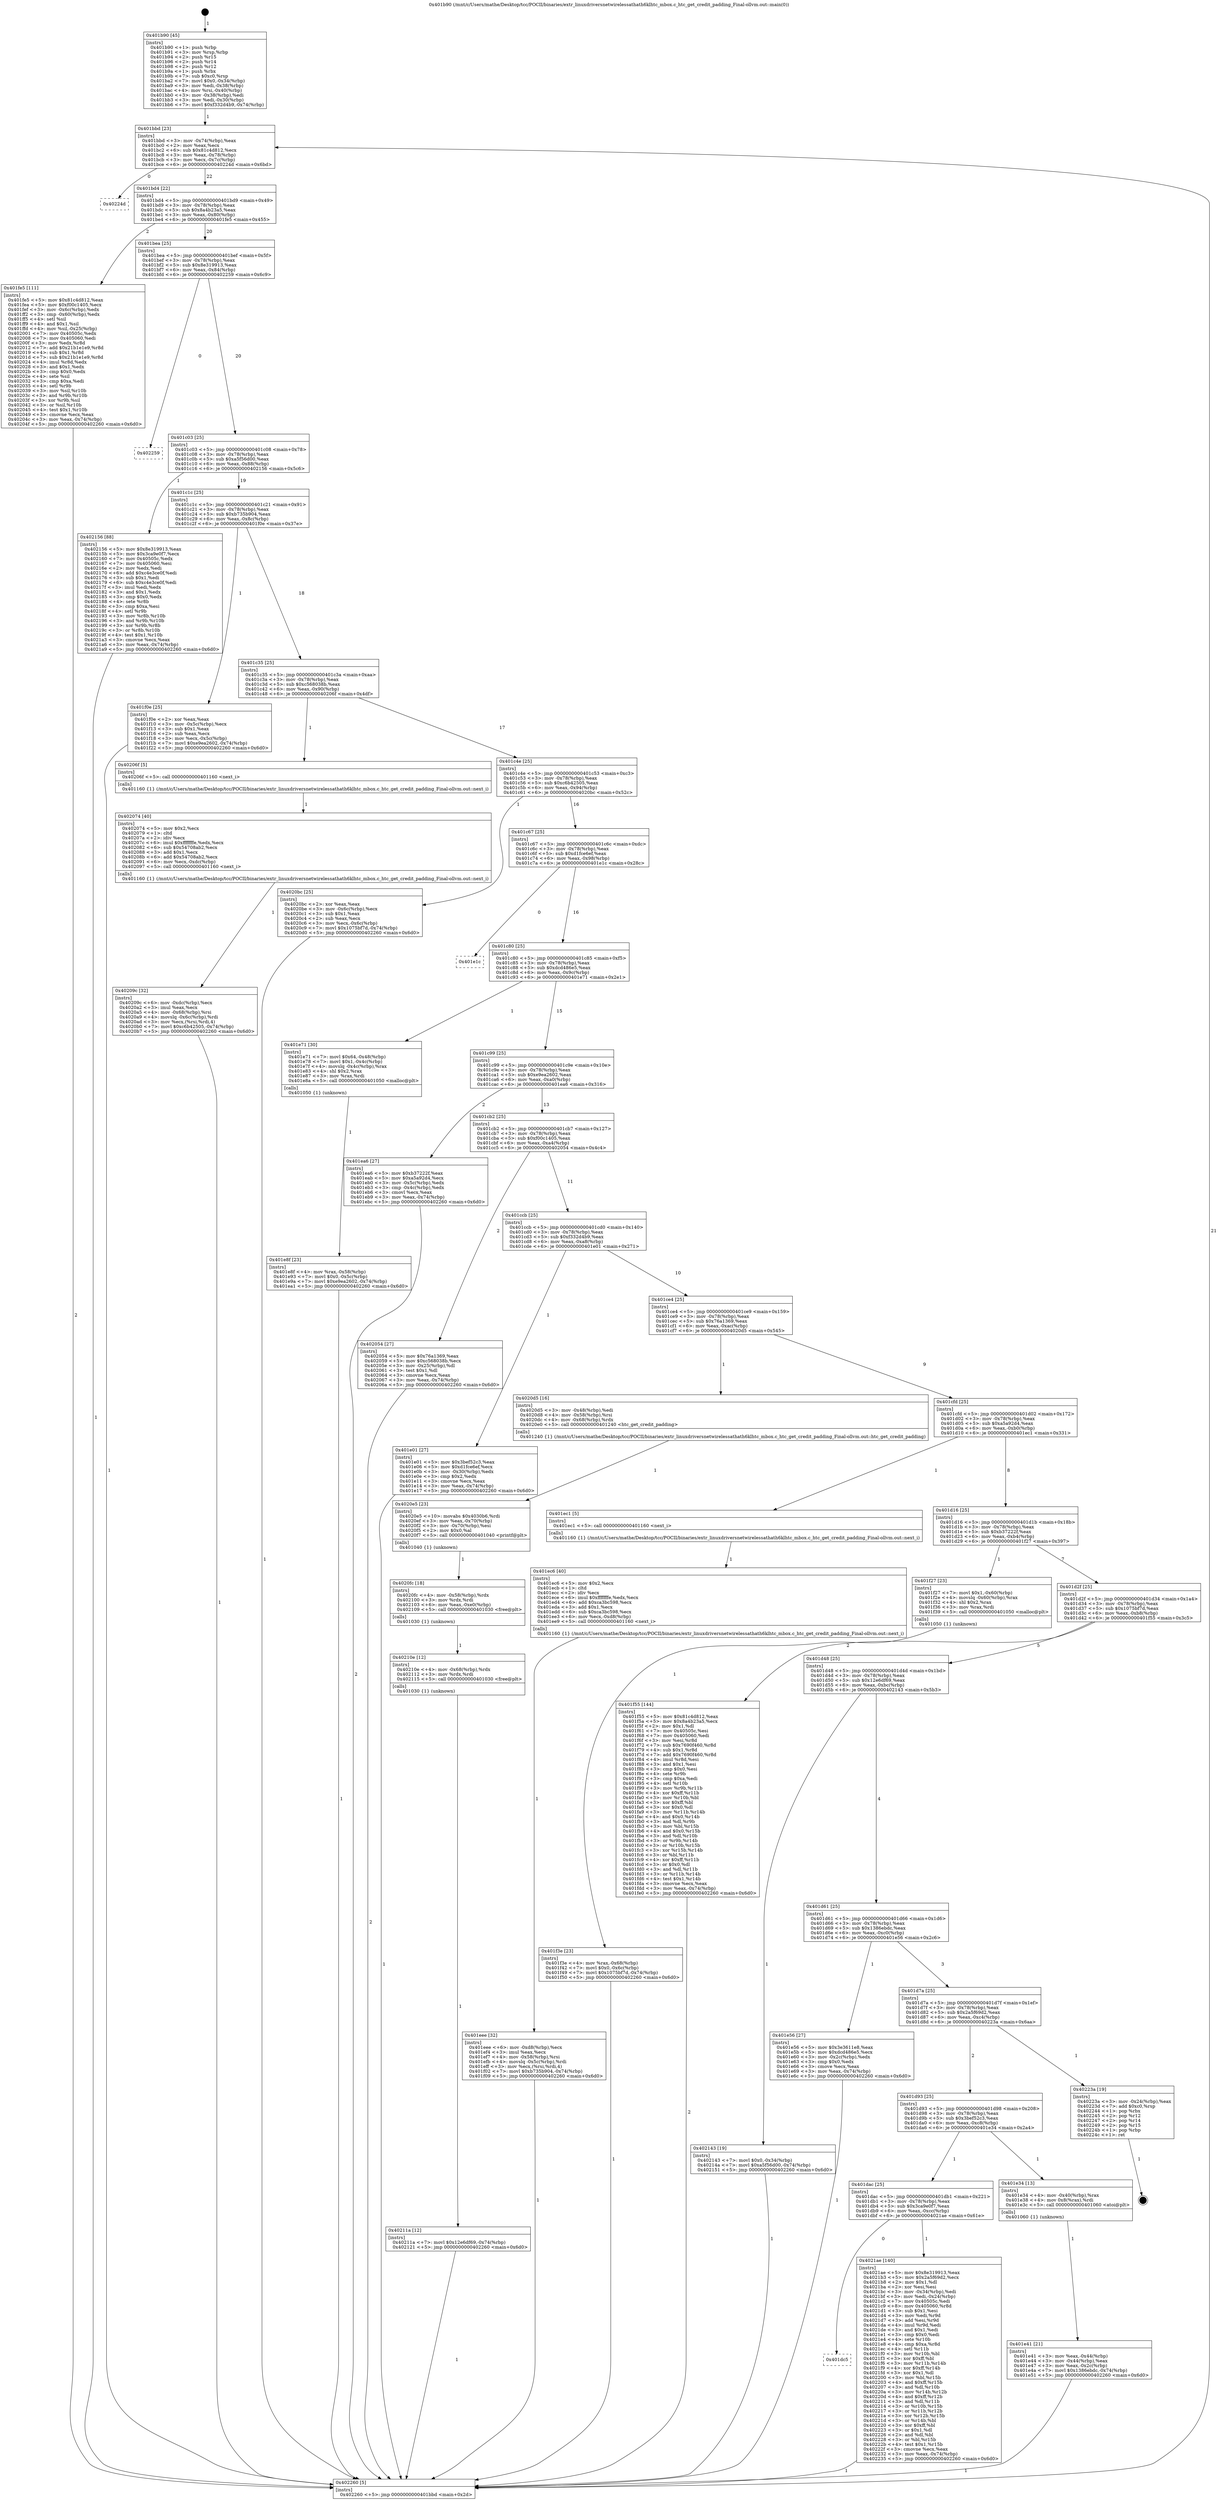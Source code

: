 digraph "0x401b90" {
  label = "0x401b90 (/mnt/c/Users/mathe/Desktop/tcc/POCII/binaries/extr_linuxdriversnetwirelessathath6klhtc_mbox.c_htc_get_credit_padding_Final-ollvm.out::main(0))"
  labelloc = "t"
  node[shape=record]

  Entry [label="",width=0.3,height=0.3,shape=circle,fillcolor=black,style=filled]
  "0x401bbd" [label="{
     0x401bbd [23]\l
     | [instrs]\l
     &nbsp;&nbsp;0x401bbd \<+3\>: mov -0x74(%rbp),%eax\l
     &nbsp;&nbsp;0x401bc0 \<+2\>: mov %eax,%ecx\l
     &nbsp;&nbsp;0x401bc2 \<+6\>: sub $0x81c4d812,%ecx\l
     &nbsp;&nbsp;0x401bc8 \<+3\>: mov %eax,-0x78(%rbp)\l
     &nbsp;&nbsp;0x401bcb \<+3\>: mov %ecx,-0x7c(%rbp)\l
     &nbsp;&nbsp;0x401bce \<+6\>: je 000000000040224d \<main+0x6bd\>\l
  }"]
  "0x40224d" [label="{
     0x40224d\l
  }", style=dashed]
  "0x401bd4" [label="{
     0x401bd4 [22]\l
     | [instrs]\l
     &nbsp;&nbsp;0x401bd4 \<+5\>: jmp 0000000000401bd9 \<main+0x49\>\l
     &nbsp;&nbsp;0x401bd9 \<+3\>: mov -0x78(%rbp),%eax\l
     &nbsp;&nbsp;0x401bdc \<+5\>: sub $0x8a4b23a5,%eax\l
     &nbsp;&nbsp;0x401be1 \<+3\>: mov %eax,-0x80(%rbp)\l
     &nbsp;&nbsp;0x401be4 \<+6\>: je 0000000000401fe5 \<main+0x455\>\l
  }"]
  Exit [label="",width=0.3,height=0.3,shape=circle,fillcolor=black,style=filled,peripheries=2]
  "0x401fe5" [label="{
     0x401fe5 [111]\l
     | [instrs]\l
     &nbsp;&nbsp;0x401fe5 \<+5\>: mov $0x81c4d812,%eax\l
     &nbsp;&nbsp;0x401fea \<+5\>: mov $0xf00c1405,%ecx\l
     &nbsp;&nbsp;0x401fef \<+3\>: mov -0x6c(%rbp),%edx\l
     &nbsp;&nbsp;0x401ff2 \<+3\>: cmp -0x60(%rbp),%edx\l
     &nbsp;&nbsp;0x401ff5 \<+4\>: setl %sil\l
     &nbsp;&nbsp;0x401ff9 \<+4\>: and $0x1,%sil\l
     &nbsp;&nbsp;0x401ffd \<+4\>: mov %sil,-0x25(%rbp)\l
     &nbsp;&nbsp;0x402001 \<+7\>: mov 0x40505c,%edx\l
     &nbsp;&nbsp;0x402008 \<+7\>: mov 0x405060,%edi\l
     &nbsp;&nbsp;0x40200f \<+3\>: mov %edx,%r8d\l
     &nbsp;&nbsp;0x402012 \<+7\>: add $0x21b1e1e9,%r8d\l
     &nbsp;&nbsp;0x402019 \<+4\>: sub $0x1,%r8d\l
     &nbsp;&nbsp;0x40201d \<+7\>: sub $0x21b1e1e9,%r8d\l
     &nbsp;&nbsp;0x402024 \<+4\>: imul %r8d,%edx\l
     &nbsp;&nbsp;0x402028 \<+3\>: and $0x1,%edx\l
     &nbsp;&nbsp;0x40202b \<+3\>: cmp $0x0,%edx\l
     &nbsp;&nbsp;0x40202e \<+4\>: sete %sil\l
     &nbsp;&nbsp;0x402032 \<+3\>: cmp $0xa,%edi\l
     &nbsp;&nbsp;0x402035 \<+4\>: setl %r9b\l
     &nbsp;&nbsp;0x402039 \<+3\>: mov %sil,%r10b\l
     &nbsp;&nbsp;0x40203c \<+3\>: and %r9b,%r10b\l
     &nbsp;&nbsp;0x40203f \<+3\>: xor %r9b,%sil\l
     &nbsp;&nbsp;0x402042 \<+3\>: or %sil,%r10b\l
     &nbsp;&nbsp;0x402045 \<+4\>: test $0x1,%r10b\l
     &nbsp;&nbsp;0x402049 \<+3\>: cmovne %ecx,%eax\l
     &nbsp;&nbsp;0x40204c \<+3\>: mov %eax,-0x74(%rbp)\l
     &nbsp;&nbsp;0x40204f \<+5\>: jmp 0000000000402260 \<main+0x6d0\>\l
  }"]
  "0x401bea" [label="{
     0x401bea [25]\l
     | [instrs]\l
     &nbsp;&nbsp;0x401bea \<+5\>: jmp 0000000000401bef \<main+0x5f\>\l
     &nbsp;&nbsp;0x401bef \<+3\>: mov -0x78(%rbp),%eax\l
     &nbsp;&nbsp;0x401bf2 \<+5\>: sub $0x8e319913,%eax\l
     &nbsp;&nbsp;0x401bf7 \<+6\>: mov %eax,-0x84(%rbp)\l
     &nbsp;&nbsp;0x401bfd \<+6\>: je 0000000000402259 \<main+0x6c9\>\l
  }"]
  "0x401dc5" [label="{
     0x401dc5\l
  }", style=dashed]
  "0x402259" [label="{
     0x402259\l
  }", style=dashed]
  "0x401c03" [label="{
     0x401c03 [25]\l
     | [instrs]\l
     &nbsp;&nbsp;0x401c03 \<+5\>: jmp 0000000000401c08 \<main+0x78\>\l
     &nbsp;&nbsp;0x401c08 \<+3\>: mov -0x78(%rbp),%eax\l
     &nbsp;&nbsp;0x401c0b \<+5\>: sub $0xa5f56d00,%eax\l
     &nbsp;&nbsp;0x401c10 \<+6\>: mov %eax,-0x88(%rbp)\l
     &nbsp;&nbsp;0x401c16 \<+6\>: je 0000000000402156 \<main+0x5c6\>\l
  }"]
  "0x4021ae" [label="{
     0x4021ae [140]\l
     | [instrs]\l
     &nbsp;&nbsp;0x4021ae \<+5\>: mov $0x8e319913,%eax\l
     &nbsp;&nbsp;0x4021b3 \<+5\>: mov $0x2a5f69d2,%ecx\l
     &nbsp;&nbsp;0x4021b8 \<+2\>: mov $0x1,%dl\l
     &nbsp;&nbsp;0x4021ba \<+2\>: xor %esi,%esi\l
     &nbsp;&nbsp;0x4021bc \<+3\>: mov -0x34(%rbp),%edi\l
     &nbsp;&nbsp;0x4021bf \<+3\>: mov %edi,-0x24(%rbp)\l
     &nbsp;&nbsp;0x4021c2 \<+7\>: mov 0x40505c,%edi\l
     &nbsp;&nbsp;0x4021c9 \<+8\>: mov 0x405060,%r8d\l
     &nbsp;&nbsp;0x4021d1 \<+3\>: sub $0x1,%esi\l
     &nbsp;&nbsp;0x4021d4 \<+3\>: mov %edi,%r9d\l
     &nbsp;&nbsp;0x4021d7 \<+3\>: add %esi,%r9d\l
     &nbsp;&nbsp;0x4021da \<+4\>: imul %r9d,%edi\l
     &nbsp;&nbsp;0x4021de \<+3\>: and $0x1,%edi\l
     &nbsp;&nbsp;0x4021e1 \<+3\>: cmp $0x0,%edi\l
     &nbsp;&nbsp;0x4021e4 \<+4\>: sete %r10b\l
     &nbsp;&nbsp;0x4021e8 \<+4\>: cmp $0xa,%r8d\l
     &nbsp;&nbsp;0x4021ec \<+4\>: setl %r11b\l
     &nbsp;&nbsp;0x4021f0 \<+3\>: mov %r10b,%bl\l
     &nbsp;&nbsp;0x4021f3 \<+3\>: xor $0xff,%bl\l
     &nbsp;&nbsp;0x4021f6 \<+3\>: mov %r11b,%r14b\l
     &nbsp;&nbsp;0x4021f9 \<+4\>: xor $0xff,%r14b\l
     &nbsp;&nbsp;0x4021fd \<+3\>: xor $0x1,%dl\l
     &nbsp;&nbsp;0x402200 \<+3\>: mov %bl,%r15b\l
     &nbsp;&nbsp;0x402203 \<+4\>: and $0xff,%r15b\l
     &nbsp;&nbsp;0x402207 \<+3\>: and %dl,%r10b\l
     &nbsp;&nbsp;0x40220a \<+3\>: mov %r14b,%r12b\l
     &nbsp;&nbsp;0x40220d \<+4\>: and $0xff,%r12b\l
     &nbsp;&nbsp;0x402211 \<+3\>: and %dl,%r11b\l
     &nbsp;&nbsp;0x402214 \<+3\>: or %r10b,%r15b\l
     &nbsp;&nbsp;0x402217 \<+3\>: or %r11b,%r12b\l
     &nbsp;&nbsp;0x40221a \<+3\>: xor %r12b,%r15b\l
     &nbsp;&nbsp;0x40221d \<+3\>: or %r14b,%bl\l
     &nbsp;&nbsp;0x402220 \<+3\>: xor $0xff,%bl\l
     &nbsp;&nbsp;0x402223 \<+3\>: or $0x1,%dl\l
     &nbsp;&nbsp;0x402226 \<+2\>: and %dl,%bl\l
     &nbsp;&nbsp;0x402228 \<+3\>: or %bl,%r15b\l
     &nbsp;&nbsp;0x40222b \<+4\>: test $0x1,%r15b\l
     &nbsp;&nbsp;0x40222f \<+3\>: cmovne %ecx,%eax\l
     &nbsp;&nbsp;0x402232 \<+3\>: mov %eax,-0x74(%rbp)\l
     &nbsp;&nbsp;0x402235 \<+5\>: jmp 0000000000402260 \<main+0x6d0\>\l
  }"]
  "0x402156" [label="{
     0x402156 [88]\l
     | [instrs]\l
     &nbsp;&nbsp;0x402156 \<+5\>: mov $0x8e319913,%eax\l
     &nbsp;&nbsp;0x40215b \<+5\>: mov $0x3ca9e0f7,%ecx\l
     &nbsp;&nbsp;0x402160 \<+7\>: mov 0x40505c,%edx\l
     &nbsp;&nbsp;0x402167 \<+7\>: mov 0x405060,%esi\l
     &nbsp;&nbsp;0x40216e \<+2\>: mov %edx,%edi\l
     &nbsp;&nbsp;0x402170 \<+6\>: add $0xc4e3ce0f,%edi\l
     &nbsp;&nbsp;0x402176 \<+3\>: sub $0x1,%edi\l
     &nbsp;&nbsp;0x402179 \<+6\>: sub $0xc4e3ce0f,%edi\l
     &nbsp;&nbsp;0x40217f \<+3\>: imul %edi,%edx\l
     &nbsp;&nbsp;0x402182 \<+3\>: and $0x1,%edx\l
     &nbsp;&nbsp;0x402185 \<+3\>: cmp $0x0,%edx\l
     &nbsp;&nbsp;0x402188 \<+4\>: sete %r8b\l
     &nbsp;&nbsp;0x40218c \<+3\>: cmp $0xa,%esi\l
     &nbsp;&nbsp;0x40218f \<+4\>: setl %r9b\l
     &nbsp;&nbsp;0x402193 \<+3\>: mov %r8b,%r10b\l
     &nbsp;&nbsp;0x402196 \<+3\>: and %r9b,%r10b\l
     &nbsp;&nbsp;0x402199 \<+3\>: xor %r9b,%r8b\l
     &nbsp;&nbsp;0x40219c \<+3\>: or %r8b,%r10b\l
     &nbsp;&nbsp;0x40219f \<+4\>: test $0x1,%r10b\l
     &nbsp;&nbsp;0x4021a3 \<+3\>: cmovne %ecx,%eax\l
     &nbsp;&nbsp;0x4021a6 \<+3\>: mov %eax,-0x74(%rbp)\l
     &nbsp;&nbsp;0x4021a9 \<+5\>: jmp 0000000000402260 \<main+0x6d0\>\l
  }"]
  "0x401c1c" [label="{
     0x401c1c [25]\l
     | [instrs]\l
     &nbsp;&nbsp;0x401c1c \<+5\>: jmp 0000000000401c21 \<main+0x91\>\l
     &nbsp;&nbsp;0x401c21 \<+3\>: mov -0x78(%rbp),%eax\l
     &nbsp;&nbsp;0x401c24 \<+5\>: sub $0xb735b904,%eax\l
     &nbsp;&nbsp;0x401c29 \<+6\>: mov %eax,-0x8c(%rbp)\l
     &nbsp;&nbsp;0x401c2f \<+6\>: je 0000000000401f0e \<main+0x37e\>\l
  }"]
  "0x40211a" [label="{
     0x40211a [12]\l
     | [instrs]\l
     &nbsp;&nbsp;0x40211a \<+7\>: movl $0x12e6df69,-0x74(%rbp)\l
     &nbsp;&nbsp;0x402121 \<+5\>: jmp 0000000000402260 \<main+0x6d0\>\l
  }"]
  "0x401f0e" [label="{
     0x401f0e [25]\l
     | [instrs]\l
     &nbsp;&nbsp;0x401f0e \<+2\>: xor %eax,%eax\l
     &nbsp;&nbsp;0x401f10 \<+3\>: mov -0x5c(%rbp),%ecx\l
     &nbsp;&nbsp;0x401f13 \<+3\>: sub $0x1,%eax\l
     &nbsp;&nbsp;0x401f16 \<+2\>: sub %eax,%ecx\l
     &nbsp;&nbsp;0x401f18 \<+3\>: mov %ecx,-0x5c(%rbp)\l
     &nbsp;&nbsp;0x401f1b \<+7\>: movl $0xe9ea2602,-0x74(%rbp)\l
     &nbsp;&nbsp;0x401f22 \<+5\>: jmp 0000000000402260 \<main+0x6d0\>\l
  }"]
  "0x401c35" [label="{
     0x401c35 [25]\l
     | [instrs]\l
     &nbsp;&nbsp;0x401c35 \<+5\>: jmp 0000000000401c3a \<main+0xaa\>\l
     &nbsp;&nbsp;0x401c3a \<+3\>: mov -0x78(%rbp),%eax\l
     &nbsp;&nbsp;0x401c3d \<+5\>: sub $0xc568038b,%eax\l
     &nbsp;&nbsp;0x401c42 \<+6\>: mov %eax,-0x90(%rbp)\l
     &nbsp;&nbsp;0x401c48 \<+6\>: je 000000000040206f \<main+0x4df\>\l
  }"]
  "0x40210e" [label="{
     0x40210e [12]\l
     | [instrs]\l
     &nbsp;&nbsp;0x40210e \<+4\>: mov -0x68(%rbp),%rdx\l
     &nbsp;&nbsp;0x402112 \<+3\>: mov %rdx,%rdi\l
     &nbsp;&nbsp;0x402115 \<+5\>: call 0000000000401030 \<free@plt\>\l
     | [calls]\l
     &nbsp;&nbsp;0x401030 \{1\} (unknown)\l
  }"]
  "0x40206f" [label="{
     0x40206f [5]\l
     | [instrs]\l
     &nbsp;&nbsp;0x40206f \<+5\>: call 0000000000401160 \<next_i\>\l
     | [calls]\l
     &nbsp;&nbsp;0x401160 \{1\} (/mnt/c/Users/mathe/Desktop/tcc/POCII/binaries/extr_linuxdriversnetwirelessathath6klhtc_mbox.c_htc_get_credit_padding_Final-ollvm.out::next_i)\l
  }"]
  "0x401c4e" [label="{
     0x401c4e [25]\l
     | [instrs]\l
     &nbsp;&nbsp;0x401c4e \<+5\>: jmp 0000000000401c53 \<main+0xc3\>\l
     &nbsp;&nbsp;0x401c53 \<+3\>: mov -0x78(%rbp),%eax\l
     &nbsp;&nbsp;0x401c56 \<+5\>: sub $0xc6b42505,%eax\l
     &nbsp;&nbsp;0x401c5b \<+6\>: mov %eax,-0x94(%rbp)\l
     &nbsp;&nbsp;0x401c61 \<+6\>: je 00000000004020bc \<main+0x52c\>\l
  }"]
  "0x4020fc" [label="{
     0x4020fc [18]\l
     | [instrs]\l
     &nbsp;&nbsp;0x4020fc \<+4\>: mov -0x58(%rbp),%rdx\l
     &nbsp;&nbsp;0x402100 \<+3\>: mov %rdx,%rdi\l
     &nbsp;&nbsp;0x402103 \<+6\>: mov %eax,-0xe0(%rbp)\l
     &nbsp;&nbsp;0x402109 \<+5\>: call 0000000000401030 \<free@plt\>\l
     | [calls]\l
     &nbsp;&nbsp;0x401030 \{1\} (unknown)\l
  }"]
  "0x4020bc" [label="{
     0x4020bc [25]\l
     | [instrs]\l
     &nbsp;&nbsp;0x4020bc \<+2\>: xor %eax,%eax\l
     &nbsp;&nbsp;0x4020be \<+3\>: mov -0x6c(%rbp),%ecx\l
     &nbsp;&nbsp;0x4020c1 \<+3\>: sub $0x1,%eax\l
     &nbsp;&nbsp;0x4020c4 \<+2\>: sub %eax,%ecx\l
     &nbsp;&nbsp;0x4020c6 \<+3\>: mov %ecx,-0x6c(%rbp)\l
     &nbsp;&nbsp;0x4020c9 \<+7\>: movl $0x1075bf7d,-0x74(%rbp)\l
     &nbsp;&nbsp;0x4020d0 \<+5\>: jmp 0000000000402260 \<main+0x6d0\>\l
  }"]
  "0x401c67" [label="{
     0x401c67 [25]\l
     | [instrs]\l
     &nbsp;&nbsp;0x401c67 \<+5\>: jmp 0000000000401c6c \<main+0xdc\>\l
     &nbsp;&nbsp;0x401c6c \<+3\>: mov -0x78(%rbp),%eax\l
     &nbsp;&nbsp;0x401c6f \<+5\>: sub $0xd1fce6ef,%eax\l
     &nbsp;&nbsp;0x401c74 \<+6\>: mov %eax,-0x98(%rbp)\l
     &nbsp;&nbsp;0x401c7a \<+6\>: je 0000000000401e1c \<main+0x28c\>\l
  }"]
  "0x4020e5" [label="{
     0x4020e5 [23]\l
     | [instrs]\l
     &nbsp;&nbsp;0x4020e5 \<+10\>: movabs $0x4030b6,%rdi\l
     &nbsp;&nbsp;0x4020ef \<+3\>: mov %eax,-0x70(%rbp)\l
     &nbsp;&nbsp;0x4020f2 \<+3\>: mov -0x70(%rbp),%esi\l
     &nbsp;&nbsp;0x4020f5 \<+2\>: mov $0x0,%al\l
     &nbsp;&nbsp;0x4020f7 \<+5\>: call 0000000000401040 \<printf@plt\>\l
     | [calls]\l
     &nbsp;&nbsp;0x401040 \{1\} (unknown)\l
  }"]
  "0x401e1c" [label="{
     0x401e1c\l
  }", style=dashed]
  "0x401c80" [label="{
     0x401c80 [25]\l
     | [instrs]\l
     &nbsp;&nbsp;0x401c80 \<+5\>: jmp 0000000000401c85 \<main+0xf5\>\l
     &nbsp;&nbsp;0x401c85 \<+3\>: mov -0x78(%rbp),%eax\l
     &nbsp;&nbsp;0x401c88 \<+5\>: sub $0xdcd486e5,%eax\l
     &nbsp;&nbsp;0x401c8d \<+6\>: mov %eax,-0x9c(%rbp)\l
     &nbsp;&nbsp;0x401c93 \<+6\>: je 0000000000401e71 \<main+0x2e1\>\l
  }"]
  "0x40209c" [label="{
     0x40209c [32]\l
     | [instrs]\l
     &nbsp;&nbsp;0x40209c \<+6\>: mov -0xdc(%rbp),%ecx\l
     &nbsp;&nbsp;0x4020a2 \<+3\>: imul %eax,%ecx\l
     &nbsp;&nbsp;0x4020a5 \<+4\>: mov -0x68(%rbp),%rsi\l
     &nbsp;&nbsp;0x4020a9 \<+4\>: movslq -0x6c(%rbp),%rdi\l
     &nbsp;&nbsp;0x4020ad \<+3\>: mov %ecx,(%rsi,%rdi,4)\l
     &nbsp;&nbsp;0x4020b0 \<+7\>: movl $0xc6b42505,-0x74(%rbp)\l
     &nbsp;&nbsp;0x4020b7 \<+5\>: jmp 0000000000402260 \<main+0x6d0\>\l
  }"]
  "0x401e71" [label="{
     0x401e71 [30]\l
     | [instrs]\l
     &nbsp;&nbsp;0x401e71 \<+7\>: movl $0x64,-0x48(%rbp)\l
     &nbsp;&nbsp;0x401e78 \<+7\>: movl $0x1,-0x4c(%rbp)\l
     &nbsp;&nbsp;0x401e7f \<+4\>: movslq -0x4c(%rbp),%rax\l
     &nbsp;&nbsp;0x401e83 \<+4\>: shl $0x2,%rax\l
     &nbsp;&nbsp;0x401e87 \<+3\>: mov %rax,%rdi\l
     &nbsp;&nbsp;0x401e8a \<+5\>: call 0000000000401050 \<malloc@plt\>\l
     | [calls]\l
     &nbsp;&nbsp;0x401050 \{1\} (unknown)\l
  }"]
  "0x401c99" [label="{
     0x401c99 [25]\l
     | [instrs]\l
     &nbsp;&nbsp;0x401c99 \<+5\>: jmp 0000000000401c9e \<main+0x10e\>\l
     &nbsp;&nbsp;0x401c9e \<+3\>: mov -0x78(%rbp),%eax\l
     &nbsp;&nbsp;0x401ca1 \<+5\>: sub $0xe9ea2602,%eax\l
     &nbsp;&nbsp;0x401ca6 \<+6\>: mov %eax,-0xa0(%rbp)\l
     &nbsp;&nbsp;0x401cac \<+6\>: je 0000000000401ea6 \<main+0x316\>\l
  }"]
  "0x402074" [label="{
     0x402074 [40]\l
     | [instrs]\l
     &nbsp;&nbsp;0x402074 \<+5\>: mov $0x2,%ecx\l
     &nbsp;&nbsp;0x402079 \<+1\>: cltd\l
     &nbsp;&nbsp;0x40207a \<+2\>: idiv %ecx\l
     &nbsp;&nbsp;0x40207c \<+6\>: imul $0xfffffffe,%edx,%ecx\l
     &nbsp;&nbsp;0x402082 \<+6\>: sub $0x54708ab2,%ecx\l
     &nbsp;&nbsp;0x402088 \<+3\>: add $0x1,%ecx\l
     &nbsp;&nbsp;0x40208b \<+6\>: add $0x54708ab2,%ecx\l
     &nbsp;&nbsp;0x402091 \<+6\>: mov %ecx,-0xdc(%rbp)\l
     &nbsp;&nbsp;0x402097 \<+5\>: call 0000000000401160 \<next_i\>\l
     | [calls]\l
     &nbsp;&nbsp;0x401160 \{1\} (/mnt/c/Users/mathe/Desktop/tcc/POCII/binaries/extr_linuxdriversnetwirelessathath6klhtc_mbox.c_htc_get_credit_padding_Final-ollvm.out::next_i)\l
  }"]
  "0x401ea6" [label="{
     0x401ea6 [27]\l
     | [instrs]\l
     &nbsp;&nbsp;0x401ea6 \<+5\>: mov $0xb37222f,%eax\l
     &nbsp;&nbsp;0x401eab \<+5\>: mov $0xa5a92d4,%ecx\l
     &nbsp;&nbsp;0x401eb0 \<+3\>: mov -0x5c(%rbp),%edx\l
     &nbsp;&nbsp;0x401eb3 \<+3\>: cmp -0x4c(%rbp),%edx\l
     &nbsp;&nbsp;0x401eb6 \<+3\>: cmovl %ecx,%eax\l
     &nbsp;&nbsp;0x401eb9 \<+3\>: mov %eax,-0x74(%rbp)\l
     &nbsp;&nbsp;0x401ebc \<+5\>: jmp 0000000000402260 \<main+0x6d0\>\l
  }"]
  "0x401cb2" [label="{
     0x401cb2 [25]\l
     | [instrs]\l
     &nbsp;&nbsp;0x401cb2 \<+5\>: jmp 0000000000401cb7 \<main+0x127\>\l
     &nbsp;&nbsp;0x401cb7 \<+3\>: mov -0x78(%rbp),%eax\l
     &nbsp;&nbsp;0x401cba \<+5\>: sub $0xf00c1405,%eax\l
     &nbsp;&nbsp;0x401cbf \<+6\>: mov %eax,-0xa4(%rbp)\l
     &nbsp;&nbsp;0x401cc5 \<+6\>: je 0000000000402054 \<main+0x4c4\>\l
  }"]
  "0x401f3e" [label="{
     0x401f3e [23]\l
     | [instrs]\l
     &nbsp;&nbsp;0x401f3e \<+4\>: mov %rax,-0x68(%rbp)\l
     &nbsp;&nbsp;0x401f42 \<+7\>: movl $0x0,-0x6c(%rbp)\l
     &nbsp;&nbsp;0x401f49 \<+7\>: movl $0x1075bf7d,-0x74(%rbp)\l
     &nbsp;&nbsp;0x401f50 \<+5\>: jmp 0000000000402260 \<main+0x6d0\>\l
  }"]
  "0x402054" [label="{
     0x402054 [27]\l
     | [instrs]\l
     &nbsp;&nbsp;0x402054 \<+5\>: mov $0x76a1369,%eax\l
     &nbsp;&nbsp;0x402059 \<+5\>: mov $0xc568038b,%ecx\l
     &nbsp;&nbsp;0x40205e \<+3\>: mov -0x25(%rbp),%dl\l
     &nbsp;&nbsp;0x402061 \<+3\>: test $0x1,%dl\l
     &nbsp;&nbsp;0x402064 \<+3\>: cmovne %ecx,%eax\l
     &nbsp;&nbsp;0x402067 \<+3\>: mov %eax,-0x74(%rbp)\l
     &nbsp;&nbsp;0x40206a \<+5\>: jmp 0000000000402260 \<main+0x6d0\>\l
  }"]
  "0x401ccb" [label="{
     0x401ccb [25]\l
     | [instrs]\l
     &nbsp;&nbsp;0x401ccb \<+5\>: jmp 0000000000401cd0 \<main+0x140\>\l
     &nbsp;&nbsp;0x401cd0 \<+3\>: mov -0x78(%rbp),%eax\l
     &nbsp;&nbsp;0x401cd3 \<+5\>: sub $0xf332d4b9,%eax\l
     &nbsp;&nbsp;0x401cd8 \<+6\>: mov %eax,-0xa8(%rbp)\l
     &nbsp;&nbsp;0x401cde \<+6\>: je 0000000000401e01 \<main+0x271\>\l
  }"]
  "0x401eee" [label="{
     0x401eee [32]\l
     | [instrs]\l
     &nbsp;&nbsp;0x401eee \<+6\>: mov -0xd8(%rbp),%ecx\l
     &nbsp;&nbsp;0x401ef4 \<+3\>: imul %eax,%ecx\l
     &nbsp;&nbsp;0x401ef7 \<+4\>: mov -0x58(%rbp),%rsi\l
     &nbsp;&nbsp;0x401efb \<+4\>: movslq -0x5c(%rbp),%rdi\l
     &nbsp;&nbsp;0x401eff \<+3\>: mov %ecx,(%rsi,%rdi,4)\l
     &nbsp;&nbsp;0x401f02 \<+7\>: movl $0xb735b904,-0x74(%rbp)\l
     &nbsp;&nbsp;0x401f09 \<+5\>: jmp 0000000000402260 \<main+0x6d0\>\l
  }"]
  "0x401e01" [label="{
     0x401e01 [27]\l
     | [instrs]\l
     &nbsp;&nbsp;0x401e01 \<+5\>: mov $0x3bef52c3,%eax\l
     &nbsp;&nbsp;0x401e06 \<+5\>: mov $0xd1fce6ef,%ecx\l
     &nbsp;&nbsp;0x401e0b \<+3\>: mov -0x30(%rbp),%edx\l
     &nbsp;&nbsp;0x401e0e \<+3\>: cmp $0x2,%edx\l
     &nbsp;&nbsp;0x401e11 \<+3\>: cmovne %ecx,%eax\l
     &nbsp;&nbsp;0x401e14 \<+3\>: mov %eax,-0x74(%rbp)\l
     &nbsp;&nbsp;0x401e17 \<+5\>: jmp 0000000000402260 \<main+0x6d0\>\l
  }"]
  "0x401ce4" [label="{
     0x401ce4 [25]\l
     | [instrs]\l
     &nbsp;&nbsp;0x401ce4 \<+5\>: jmp 0000000000401ce9 \<main+0x159\>\l
     &nbsp;&nbsp;0x401ce9 \<+3\>: mov -0x78(%rbp),%eax\l
     &nbsp;&nbsp;0x401cec \<+5\>: sub $0x76a1369,%eax\l
     &nbsp;&nbsp;0x401cf1 \<+6\>: mov %eax,-0xac(%rbp)\l
     &nbsp;&nbsp;0x401cf7 \<+6\>: je 00000000004020d5 \<main+0x545\>\l
  }"]
  "0x402260" [label="{
     0x402260 [5]\l
     | [instrs]\l
     &nbsp;&nbsp;0x402260 \<+5\>: jmp 0000000000401bbd \<main+0x2d\>\l
  }"]
  "0x401b90" [label="{
     0x401b90 [45]\l
     | [instrs]\l
     &nbsp;&nbsp;0x401b90 \<+1\>: push %rbp\l
     &nbsp;&nbsp;0x401b91 \<+3\>: mov %rsp,%rbp\l
     &nbsp;&nbsp;0x401b94 \<+2\>: push %r15\l
     &nbsp;&nbsp;0x401b96 \<+2\>: push %r14\l
     &nbsp;&nbsp;0x401b98 \<+2\>: push %r12\l
     &nbsp;&nbsp;0x401b9a \<+1\>: push %rbx\l
     &nbsp;&nbsp;0x401b9b \<+7\>: sub $0xc0,%rsp\l
     &nbsp;&nbsp;0x401ba2 \<+7\>: movl $0x0,-0x34(%rbp)\l
     &nbsp;&nbsp;0x401ba9 \<+3\>: mov %edi,-0x38(%rbp)\l
     &nbsp;&nbsp;0x401bac \<+4\>: mov %rsi,-0x40(%rbp)\l
     &nbsp;&nbsp;0x401bb0 \<+3\>: mov -0x38(%rbp),%edi\l
     &nbsp;&nbsp;0x401bb3 \<+3\>: mov %edi,-0x30(%rbp)\l
     &nbsp;&nbsp;0x401bb6 \<+7\>: movl $0xf332d4b9,-0x74(%rbp)\l
  }"]
  "0x401ec6" [label="{
     0x401ec6 [40]\l
     | [instrs]\l
     &nbsp;&nbsp;0x401ec6 \<+5\>: mov $0x2,%ecx\l
     &nbsp;&nbsp;0x401ecb \<+1\>: cltd\l
     &nbsp;&nbsp;0x401ecc \<+2\>: idiv %ecx\l
     &nbsp;&nbsp;0x401ece \<+6\>: imul $0xfffffffe,%edx,%ecx\l
     &nbsp;&nbsp;0x401ed4 \<+6\>: add $0xca3bc598,%ecx\l
     &nbsp;&nbsp;0x401eda \<+3\>: add $0x1,%ecx\l
     &nbsp;&nbsp;0x401edd \<+6\>: sub $0xca3bc598,%ecx\l
     &nbsp;&nbsp;0x401ee3 \<+6\>: mov %ecx,-0xd8(%rbp)\l
     &nbsp;&nbsp;0x401ee9 \<+5\>: call 0000000000401160 \<next_i\>\l
     | [calls]\l
     &nbsp;&nbsp;0x401160 \{1\} (/mnt/c/Users/mathe/Desktop/tcc/POCII/binaries/extr_linuxdriversnetwirelessathath6klhtc_mbox.c_htc_get_credit_padding_Final-ollvm.out::next_i)\l
  }"]
  "0x4020d5" [label="{
     0x4020d5 [16]\l
     | [instrs]\l
     &nbsp;&nbsp;0x4020d5 \<+3\>: mov -0x48(%rbp),%edi\l
     &nbsp;&nbsp;0x4020d8 \<+4\>: mov -0x58(%rbp),%rsi\l
     &nbsp;&nbsp;0x4020dc \<+4\>: mov -0x68(%rbp),%rdx\l
     &nbsp;&nbsp;0x4020e0 \<+5\>: call 0000000000401240 \<htc_get_credit_padding\>\l
     | [calls]\l
     &nbsp;&nbsp;0x401240 \{1\} (/mnt/c/Users/mathe/Desktop/tcc/POCII/binaries/extr_linuxdriversnetwirelessathath6klhtc_mbox.c_htc_get_credit_padding_Final-ollvm.out::htc_get_credit_padding)\l
  }"]
  "0x401cfd" [label="{
     0x401cfd [25]\l
     | [instrs]\l
     &nbsp;&nbsp;0x401cfd \<+5\>: jmp 0000000000401d02 \<main+0x172\>\l
     &nbsp;&nbsp;0x401d02 \<+3\>: mov -0x78(%rbp),%eax\l
     &nbsp;&nbsp;0x401d05 \<+5\>: sub $0xa5a92d4,%eax\l
     &nbsp;&nbsp;0x401d0a \<+6\>: mov %eax,-0xb0(%rbp)\l
     &nbsp;&nbsp;0x401d10 \<+6\>: je 0000000000401ec1 \<main+0x331\>\l
  }"]
  "0x401e8f" [label="{
     0x401e8f [23]\l
     | [instrs]\l
     &nbsp;&nbsp;0x401e8f \<+4\>: mov %rax,-0x58(%rbp)\l
     &nbsp;&nbsp;0x401e93 \<+7\>: movl $0x0,-0x5c(%rbp)\l
     &nbsp;&nbsp;0x401e9a \<+7\>: movl $0xe9ea2602,-0x74(%rbp)\l
     &nbsp;&nbsp;0x401ea1 \<+5\>: jmp 0000000000402260 \<main+0x6d0\>\l
  }"]
  "0x401ec1" [label="{
     0x401ec1 [5]\l
     | [instrs]\l
     &nbsp;&nbsp;0x401ec1 \<+5\>: call 0000000000401160 \<next_i\>\l
     | [calls]\l
     &nbsp;&nbsp;0x401160 \{1\} (/mnt/c/Users/mathe/Desktop/tcc/POCII/binaries/extr_linuxdriversnetwirelessathath6klhtc_mbox.c_htc_get_credit_padding_Final-ollvm.out::next_i)\l
  }"]
  "0x401d16" [label="{
     0x401d16 [25]\l
     | [instrs]\l
     &nbsp;&nbsp;0x401d16 \<+5\>: jmp 0000000000401d1b \<main+0x18b\>\l
     &nbsp;&nbsp;0x401d1b \<+3\>: mov -0x78(%rbp),%eax\l
     &nbsp;&nbsp;0x401d1e \<+5\>: sub $0xb37222f,%eax\l
     &nbsp;&nbsp;0x401d23 \<+6\>: mov %eax,-0xb4(%rbp)\l
     &nbsp;&nbsp;0x401d29 \<+6\>: je 0000000000401f27 \<main+0x397\>\l
  }"]
  "0x401e41" [label="{
     0x401e41 [21]\l
     | [instrs]\l
     &nbsp;&nbsp;0x401e41 \<+3\>: mov %eax,-0x44(%rbp)\l
     &nbsp;&nbsp;0x401e44 \<+3\>: mov -0x44(%rbp),%eax\l
     &nbsp;&nbsp;0x401e47 \<+3\>: mov %eax,-0x2c(%rbp)\l
     &nbsp;&nbsp;0x401e4a \<+7\>: movl $0x1386ebdc,-0x74(%rbp)\l
     &nbsp;&nbsp;0x401e51 \<+5\>: jmp 0000000000402260 \<main+0x6d0\>\l
  }"]
  "0x401f27" [label="{
     0x401f27 [23]\l
     | [instrs]\l
     &nbsp;&nbsp;0x401f27 \<+7\>: movl $0x1,-0x60(%rbp)\l
     &nbsp;&nbsp;0x401f2e \<+4\>: movslq -0x60(%rbp),%rax\l
     &nbsp;&nbsp;0x401f32 \<+4\>: shl $0x2,%rax\l
     &nbsp;&nbsp;0x401f36 \<+3\>: mov %rax,%rdi\l
     &nbsp;&nbsp;0x401f39 \<+5\>: call 0000000000401050 \<malloc@plt\>\l
     | [calls]\l
     &nbsp;&nbsp;0x401050 \{1\} (unknown)\l
  }"]
  "0x401d2f" [label="{
     0x401d2f [25]\l
     | [instrs]\l
     &nbsp;&nbsp;0x401d2f \<+5\>: jmp 0000000000401d34 \<main+0x1a4\>\l
     &nbsp;&nbsp;0x401d34 \<+3\>: mov -0x78(%rbp),%eax\l
     &nbsp;&nbsp;0x401d37 \<+5\>: sub $0x1075bf7d,%eax\l
     &nbsp;&nbsp;0x401d3c \<+6\>: mov %eax,-0xb8(%rbp)\l
     &nbsp;&nbsp;0x401d42 \<+6\>: je 0000000000401f55 \<main+0x3c5\>\l
  }"]
  "0x401dac" [label="{
     0x401dac [25]\l
     | [instrs]\l
     &nbsp;&nbsp;0x401dac \<+5\>: jmp 0000000000401db1 \<main+0x221\>\l
     &nbsp;&nbsp;0x401db1 \<+3\>: mov -0x78(%rbp),%eax\l
     &nbsp;&nbsp;0x401db4 \<+5\>: sub $0x3ca9e0f7,%eax\l
     &nbsp;&nbsp;0x401db9 \<+6\>: mov %eax,-0xcc(%rbp)\l
     &nbsp;&nbsp;0x401dbf \<+6\>: je 00000000004021ae \<main+0x61e\>\l
  }"]
  "0x401f55" [label="{
     0x401f55 [144]\l
     | [instrs]\l
     &nbsp;&nbsp;0x401f55 \<+5\>: mov $0x81c4d812,%eax\l
     &nbsp;&nbsp;0x401f5a \<+5\>: mov $0x8a4b23a5,%ecx\l
     &nbsp;&nbsp;0x401f5f \<+2\>: mov $0x1,%dl\l
     &nbsp;&nbsp;0x401f61 \<+7\>: mov 0x40505c,%esi\l
     &nbsp;&nbsp;0x401f68 \<+7\>: mov 0x405060,%edi\l
     &nbsp;&nbsp;0x401f6f \<+3\>: mov %esi,%r8d\l
     &nbsp;&nbsp;0x401f72 \<+7\>: sub $0x7690f460,%r8d\l
     &nbsp;&nbsp;0x401f79 \<+4\>: sub $0x1,%r8d\l
     &nbsp;&nbsp;0x401f7d \<+7\>: add $0x7690f460,%r8d\l
     &nbsp;&nbsp;0x401f84 \<+4\>: imul %r8d,%esi\l
     &nbsp;&nbsp;0x401f88 \<+3\>: and $0x1,%esi\l
     &nbsp;&nbsp;0x401f8b \<+3\>: cmp $0x0,%esi\l
     &nbsp;&nbsp;0x401f8e \<+4\>: sete %r9b\l
     &nbsp;&nbsp;0x401f92 \<+3\>: cmp $0xa,%edi\l
     &nbsp;&nbsp;0x401f95 \<+4\>: setl %r10b\l
     &nbsp;&nbsp;0x401f99 \<+3\>: mov %r9b,%r11b\l
     &nbsp;&nbsp;0x401f9c \<+4\>: xor $0xff,%r11b\l
     &nbsp;&nbsp;0x401fa0 \<+3\>: mov %r10b,%bl\l
     &nbsp;&nbsp;0x401fa3 \<+3\>: xor $0xff,%bl\l
     &nbsp;&nbsp;0x401fa6 \<+3\>: xor $0x0,%dl\l
     &nbsp;&nbsp;0x401fa9 \<+3\>: mov %r11b,%r14b\l
     &nbsp;&nbsp;0x401fac \<+4\>: and $0x0,%r14b\l
     &nbsp;&nbsp;0x401fb0 \<+3\>: and %dl,%r9b\l
     &nbsp;&nbsp;0x401fb3 \<+3\>: mov %bl,%r15b\l
     &nbsp;&nbsp;0x401fb6 \<+4\>: and $0x0,%r15b\l
     &nbsp;&nbsp;0x401fba \<+3\>: and %dl,%r10b\l
     &nbsp;&nbsp;0x401fbd \<+3\>: or %r9b,%r14b\l
     &nbsp;&nbsp;0x401fc0 \<+3\>: or %r10b,%r15b\l
     &nbsp;&nbsp;0x401fc3 \<+3\>: xor %r15b,%r14b\l
     &nbsp;&nbsp;0x401fc6 \<+3\>: or %bl,%r11b\l
     &nbsp;&nbsp;0x401fc9 \<+4\>: xor $0xff,%r11b\l
     &nbsp;&nbsp;0x401fcd \<+3\>: or $0x0,%dl\l
     &nbsp;&nbsp;0x401fd0 \<+3\>: and %dl,%r11b\l
     &nbsp;&nbsp;0x401fd3 \<+3\>: or %r11b,%r14b\l
     &nbsp;&nbsp;0x401fd6 \<+4\>: test $0x1,%r14b\l
     &nbsp;&nbsp;0x401fda \<+3\>: cmovne %ecx,%eax\l
     &nbsp;&nbsp;0x401fdd \<+3\>: mov %eax,-0x74(%rbp)\l
     &nbsp;&nbsp;0x401fe0 \<+5\>: jmp 0000000000402260 \<main+0x6d0\>\l
  }"]
  "0x401d48" [label="{
     0x401d48 [25]\l
     | [instrs]\l
     &nbsp;&nbsp;0x401d48 \<+5\>: jmp 0000000000401d4d \<main+0x1bd\>\l
     &nbsp;&nbsp;0x401d4d \<+3\>: mov -0x78(%rbp),%eax\l
     &nbsp;&nbsp;0x401d50 \<+5\>: sub $0x12e6df69,%eax\l
     &nbsp;&nbsp;0x401d55 \<+6\>: mov %eax,-0xbc(%rbp)\l
     &nbsp;&nbsp;0x401d5b \<+6\>: je 0000000000402143 \<main+0x5b3\>\l
  }"]
  "0x401e34" [label="{
     0x401e34 [13]\l
     | [instrs]\l
     &nbsp;&nbsp;0x401e34 \<+4\>: mov -0x40(%rbp),%rax\l
     &nbsp;&nbsp;0x401e38 \<+4\>: mov 0x8(%rax),%rdi\l
     &nbsp;&nbsp;0x401e3c \<+5\>: call 0000000000401060 \<atoi@plt\>\l
     | [calls]\l
     &nbsp;&nbsp;0x401060 \{1\} (unknown)\l
  }"]
  "0x402143" [label="{
     0x402143 [19]\l
     | [instrs]\l
     &nbsp;&nbsp;0x402143 \<+7\>: movl $0x0,-0x34(%rbp)\l
     &nbsp;&nbsp;0x40214a \<+7\>: movl $0xa5f56d00,-0x74(%rbp)\l
     &nbsp;&nbsp;0x402151 \<+5\>: jmp 0000000000402260 \<main+0x6d0\>\l
  }"]
  "0x401d61" [label="{
     0x401d61 [25]\l
     | [instrs]\l
     &nbsp;&nbsp;0x401d61 \<+5\>: jmp 0000000000401d66 \<main+0x1d6\>\l
     &nbsp;&nbsp;0x401d66 \<+3\>: mov -0x78(%rbp),%eax\l
     &nbsp;&nbsp;0x401d69 \<+5\>: sub $0x1386ebdc,%eax\l
     &nbsp;&nbsp;0x401d6e \<+6\>: mov %eax,-0xc0(%rbp)\l
     &nbsp;&nbsp;0x401d74 \<+6\>: je 0000000000401e56 \<main+0x2c6\>\l
  }"]
  "0x401d93" [label="{
     0x401d93 [25]\l
     | [instrs]\l
     &nbsp;&nbsp;0x401d93 \<+5\>: jmp 0000000000401d98 \<main+0x208\>\l
     &nbsp;&nbsp;0x401d98 \<+3\>: mov -0x78(%rbp),%eax\l
     &nbsp;&nbsp;0x401d9b \<+5\>: sub $0x3bef52c3,%eax\l
     &nbsp;&nbsp;0x401da0 \<+6\>: mov %eax,-0xc8(%rbp)\l
     &nbsp;&nbsp;0x401da6 \<+6\>: je 0000000000401e34 \<main+0x2a4\>\l
  }"]
  "0x401e56" [label="{
     0x401e56 [27]\l
     | [instrs]\l
     &nbsp;&nbsp;0x401e56 \<+5\>: mov $0x3e3611e8,%eax\l
     &nbsp;&nbsp;0x401e5b \<+5\>: mov $0xdcd486e5,%ecx\l
     &nbsp;&nbsp;0x401e60 \<+3\>: mov -0x2c(%rbp),%edx\l
     &nbsp;&nbsp;0x401e63 \<+3\>: cmp $0x0,%edx\l
     &nbsp;&nbsp;0x401e66 \<+3\>: cmove %ecx,%eax\l
     &nbsp;&nbsp;0x401e69 \<+3\>: mov %eax,-0x74(%rbp)\l
     &nbsp;&nbsp;0x401e6c \<+5\>: jmp 0000000000402260 \<main+0x6d0\>\l
  }"]
  "0x401d7a" [label="{
     0x401d7a [25]\l
     | [instrs]\l
     &nbsp;&nbsp;0x401d7a \<+5\>: jmp 0000000000401d7f \<main+0x1ef\>\l
     &nbsp;&nbsp;0x401d7f \<+3\>: mov -0x78(%rbp),%eax\l
     &nbsp;&nbsp;0x401d82 \<+5\>: sub $0x2a5f69d2,%eax\l
     &nbsp;&nbsp;0x401d87 \<+6\>: mov %eax,-0xc4(%rbp)\l
     &nbsp;&nbsp;0x401d8d \<+6\>: je 000000000040223a \<main+0x6aa\>\l
  }"]
  "0x40223a" [label="{
     0x40223a [19]\l
     | [instrs]\l
     &nbsp;&nbsp;0x40223a \<+3\>: mov -0x24(%rbp),%eax\l
     &nbsp;&nbsp;0x40223d \<+7\>: add $0xc0,%rsp\l
     &nbsp;&nbsp;0x402244 \<+1\>: pop %rbx\l
     &nbsp;&nbsp;0x402245 \<+2\>: pop %r12\l
     &nbsp;&nbsp;0x402247 \<+2\>: pop %r14\l
     &nbsp;&nbsp;0x402249 \<+2\>: pop %r15\l
     &nbsp;&nbsp;0x40224b \<+1\>: pop %rbp\l
     &nbsp;&nbsp;0x40224c \<+1\>: ret\l
  }"]
  Entry -> "0x401b90" [label=" 1"]
  "0x401bbd" -> "0x40224d" [label=" 0"]
  "0x401bbd" -> "0x401bd4" [label=" 22"]
  "0x40223a" -> Exit [label=" 1"]
  "0x401bd4" -> "0x401fe5" [label=" 2"]
  "0x401bd4" -> "0x401bea" [label=" 20"]
  "0x4021ae" -> "0x402260" [label=" 1"]
  "0x401bea" -> "0x402259" [label=" 0"]
  "0x401bea" -> "0x401c03" [label=" 20"]
  "0x401dac" -> "0x401dc5" [label=" 0"]
  "0x401c03" -> "0x402156" [label=" 1"]
  "0x401c03" -> "0x401c1c" [label=" 19"]
  "0x401dac" -> "0x4021ae" [label=" 1"]
  "0x401c1c" -> "0x401f0e" [label=" 1"]
  "0x401c1c" -> "0x401c35" [label=" 18"]
  "0x402156" -> "0x402260" [label=" 1"]
  "0x401c35" -> "0x40206f" [label=" 1"]
  "0x401c35" -> "0x401c4e" [label=" 17"]
  "0x402143" -> "0x402260" [label=" 1"]
  "0x401c4e" -> "0x4020bc" [label=" 1"]
  "0x401c4e" -> "0x401c67" [label=" 16"]
  "0x40211a" -> "0x402260" [label=" 1"]
  "0x401c67" -> "0x401e1c" [label=" 0"]
  "0x401c67" -> "0x401c80" [label=" 16"]
  "0x40210e" -> "0x40211a" [label=" 1"]
  "0x401c80" -> "0x401e71" [label=" 1"]
  "0x401c80" -> "0x401c99" [label=" 15"]
  "0x4020fc" -> "0x40210e" [label=" 1"]
  "0x401c99" -> "0x401ea6" [label=" 2"]
  "0x401c99" -> "0x401cb2" [label=" 13"]
  "0x4020e5" -> "0x4020fc" [label=" 1"]
  "0x401cb2" -> "0x402054" [label=" 2"]
  "0x401cb2" -> "0x401ccb" [label=" 11"]
  "0x4020d5" -> "0x4020e5" [label=" 1"]
  "0x401ccb" -> "0x401e01" [label=" 1"]
  "0x401ccb" -> "0x401ce4" [label=" 10"]
  "0x401e01" -> "0x402260" [label=" 1"]
  "0x401b90" -> "0x401bbd" [label=" 1"]
  "0x402260" -> "0x401bbd" [label=" 21"]
  "0x4020bc" -> "0x402260" [label=" 1"]
  "0x401ce4" -> "0x4020d5" [label=" 1"]
  "0x401ce4" -> "0x401cfd" [label=" 9"]
  "0x40209c" -> "0x402260" [label=" 1"]
  "0x401cfd" -> "0x401ec1" [label=" 1"]
  "0x401cfd" -> "0x401d16" [label=" 8"]
  "0x402074" -> "0x40209c" [label=" 1"]
  "0x401d16" -> "0x401f27" [label=" 1"]
  "0x401d16" -> "0x401d2f" [label=" 7"]
  "0x40206f" -> "0x402074" [label=" 1"]
  "0x401d2f" -> "0x401f55" [label=" 2"]
  "0x401d2f" -> "0x401d48" [label=" 5"]
  "0x402054" -> "0x402260" [label=" 2"]
  "0x401d48" -> "0x402143" [label=" 1"]
  "0x401d48" -> "0x401d61" [label=" 4"]
  "0x401fe5" -> "0x402260" [label=" 2"]
  "0x401d61" -> "0x401e56" [label=" 1"]
  "0x401d61" -> "0x401d7a" [label=" 3"]
  "0x401f3e" -> "0x402260" [label=" 1"]
  "0x401d7a" -> "0x40223a" [label=" 1"]
  "0x401d7a" -> "0x401d93" [label=" 2"]
  "0x401f55" -> "0x402260" [label=" 2"]
  "0x401d93" -> "0x401e34" [label=" 1"]
  "0x401d93" -> "0x401dac" [label=" 1"]
  "0x401e34" -> "0x401e41" [label=" 1"]
  "0x401e41" -> "0x402260" [label=" 1"]
  "0x401e56" -> "0x402260" [label=" 1"]
  "0x401e71" -> "0x401e8f" [label=" 1"]
  "0x401e8f" -> "0x402260" [label=" 1"]
  "0x401ea6" -> "0x402260" [label=" 2"]
  "0x401ec1" -> "0x401ec6" [label=" 1"]
  "0x401ec6" -> "0x401eee" [label=" 1"]
  "0x401eee" -> "0x402260" [label=" 1"]
  "0x401f0e" -> "0x402260" [label=" 1"]
  "0x401f27" -> "0x401f3e" [label=" 1"]
}
